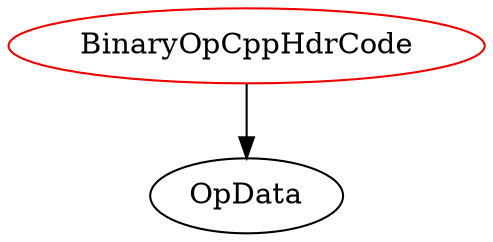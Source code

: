 digraph binaryopcpphdrcode{
BinaryOpCppHdrCode -> OpData;
BinaryOpCppHdrCode	[shape=oval, color=red2, label="BinaryOpCppHdrCode"];
}

